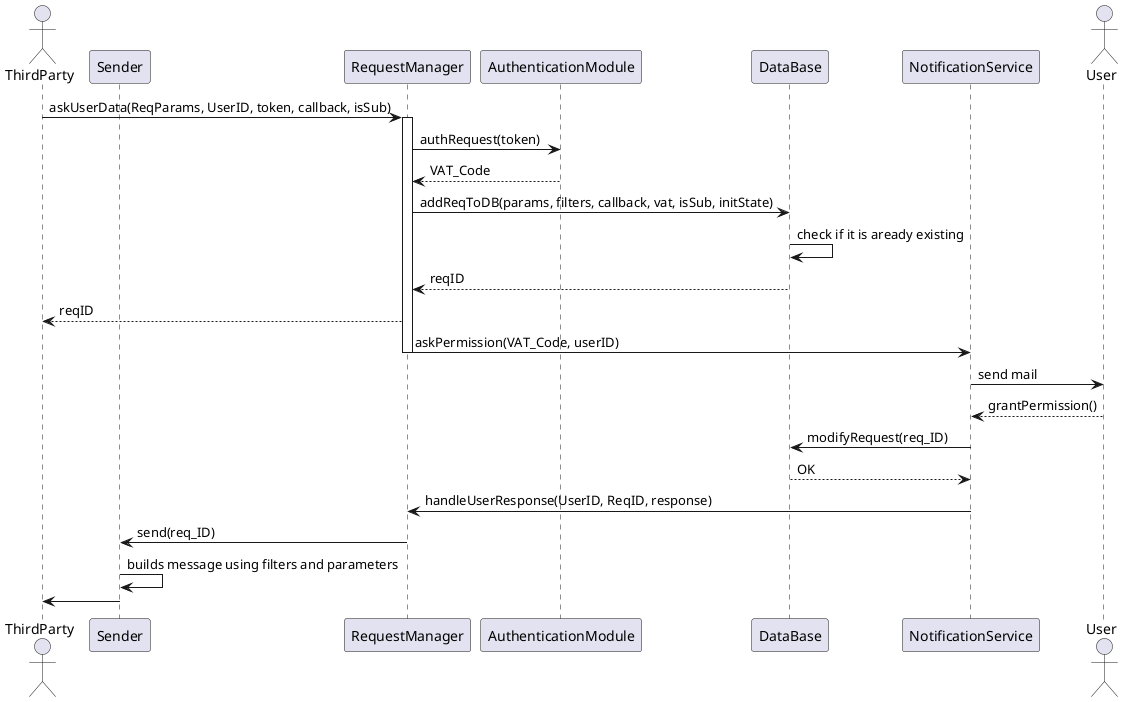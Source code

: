 @startuml
actor ThirdParty as TP
participant Sender as SND
participant RequestManager as REQ
participant AuthenticationModule as AUTH
participant DataBase as DB
participant NotificationService as NOT
actor User

TP -> REQ : askUserData(ReqParams, UserID, token, callback, isSub)
activate REQ
REQ -> AUTH: authRequest(token)
AUTH --> REQ: VAT_Code
REQ -> DB : addReqToDB(params, filters, callback, vat, isSub, initState)
DB -> DB: check if it is aready existing
DB --> REQ : reqID
REQ --> TP : reqID
REQ -> NOT : askPermission(VAT_Code, userID)
deactivate REQ
NOT -> User : send mail
User --> NOT : grantPermission()
NOT -> DB : modifyRequest(req_ID)
DB --> NOT : OK
NOT -> REQ : handleUserResponse(UserID, ReqID, response)
REQ -> SND : send(req_ID)
SND -> SND : builds message using filters and parameters
SND -> TP
@enduml